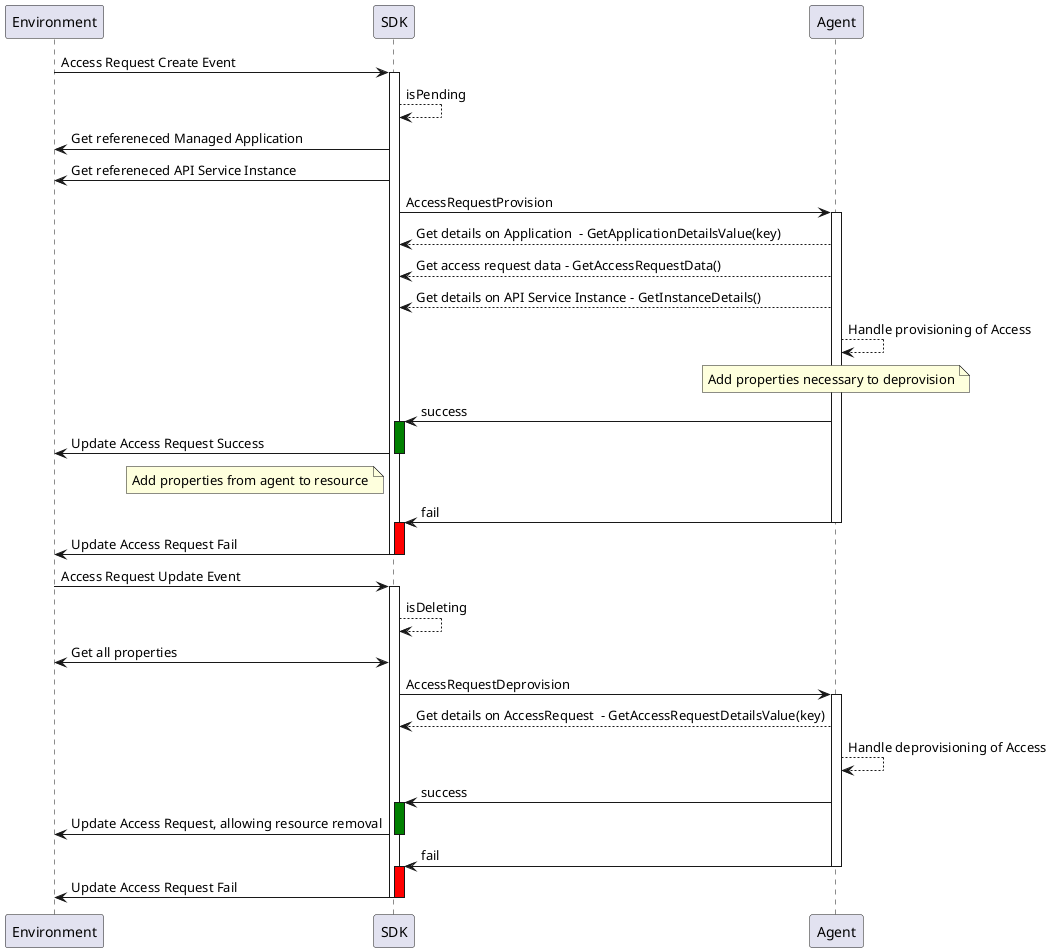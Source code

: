 @startuml
participant Environment as env
participant SDK as sdk 
participant Agent as agent

'Provision Access Request

env -> sdk: Access Request Create Event
activate sdk
sdk --> sdk: isPending
sdk -> env: Get refereneced Managed Application
sdk -> env: Get refereneced API Service Instance

sdk -> agent: AccessRequestProvision
activate agent

agent --> sdk: Get details on Application  - GetApplicationDetailsValue(key)
agent --> sdk: Get access request data - GetAccessRequestData()
agent --> sdk: Get details on API Service Instance - GetInstanceDetails()
agent --> agent: Handle provisioning of Access
note over agent: Add properties necessary to deprovision

agent -> sdk: success
activate sdk #green

sdk -> env: Update Access Request Success
deactivate sdk
note left sdk: Add properties from agent to resource

agent -> sdk: fail
deactivate agent
activate sdk #red

sdk -> env: Update Access Request Fail
deactivate sdk

deactivate sdk

'Deprovision Access Request

env -> sdk: Access Request Update Event
activate sdk
sdk --> sdk: isDeleting
sdk <-> env: Get all properties

sdk -> agent: AccessRequestDeprovision
activate agent

agent --> sdk: Get details on AccessRequest  - GetAccessRequestDetailsValue(key)
agent --> agent: Handle deprovisioning of Access

agent -> sdk: success
activate sdk #green

sdk -> env: Update Access Request, allowing resource removal
deactivate sdk

agent -> sdk: fail
deactivate agent
activate sdk #red

sdk -> env: Update Access Request Fail
deactivate sdk

deactivate sdk
@enduml
